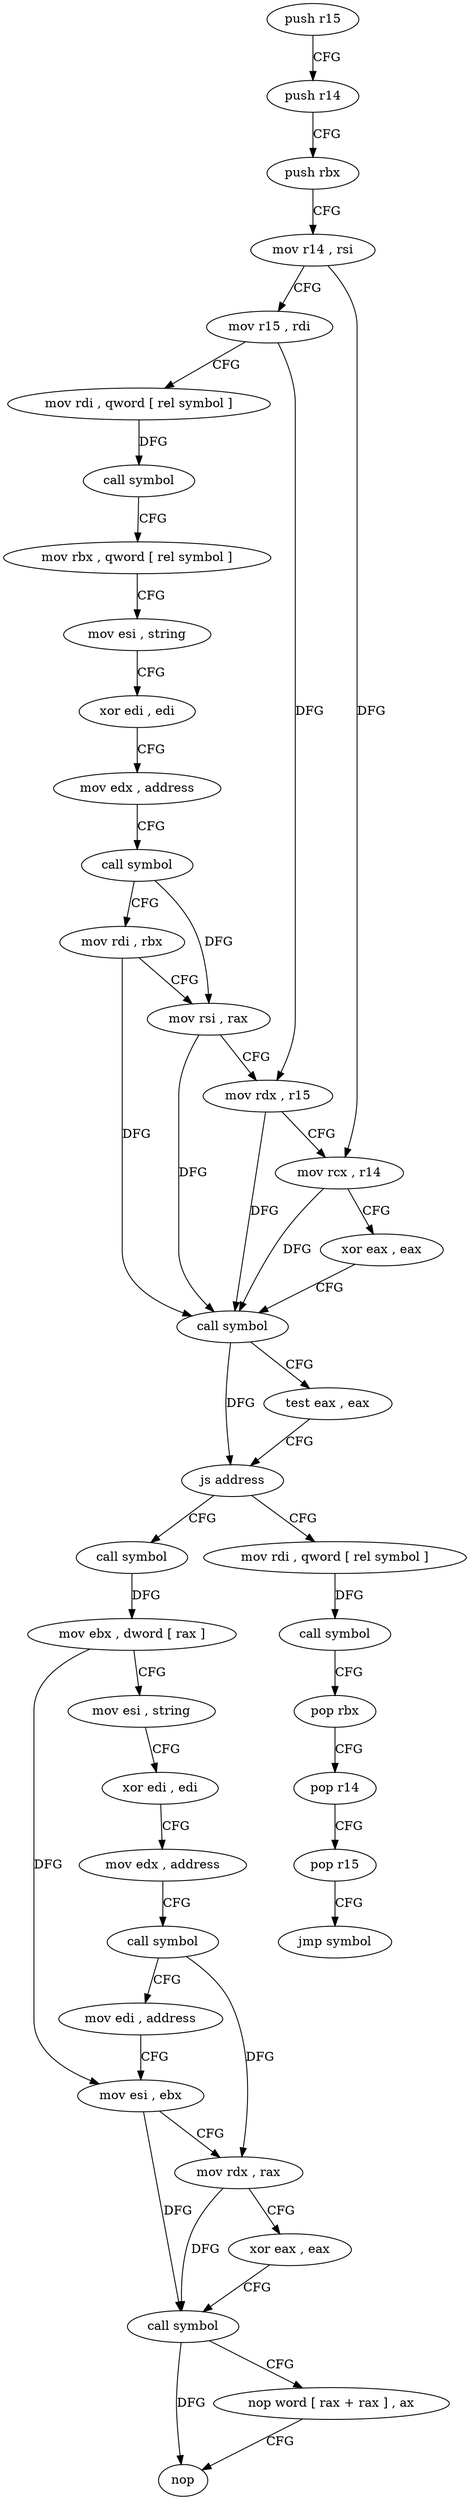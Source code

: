 digraph "func" {
"4213920" [label = "push r15" ]
"4213922" [label = "push r14" ]
"4213924" [label = "push rbx" ]
"4213925" [label = "mov r14 , rsi" ]
"4213928" [label = "mov r15 , rdi" ]
"4213931" [label = "mov rdi , qword [ rel symbol ]" ]
"4213938" [label = "call symbol" ]
"4213943" [label = "mov rbx , qword [ rel symbol ]" ]
"4213950" [label = "mov esi , string" ]
"4213955" [label = "xor edi , edi" ]
"4213957" [label = "mov edx , address" ]
"4213962" [label = "call symbol" ]
"4213967" [label = "mov rdi , rbx" ]
"4213970" [label = "mov rsi , rax" ]
"4213973" [label = "mov rdx , r15" ]
"4213976" [label = "mov rcx , r14" ]
"4213979" [label = "xor eax , eax" ]
"4213981" [label = "call symbol" ]
"4213986" [label = "test eax , eax" ]
"4213988" [label = "js address" ]
"4214012" [label = "call symbol" ]
"4213990" [label = "mov rdi , qword [ rel symbol ]" ]
"4214017" [label = "mov ebx , dword [ rax ]" ]
"4214019" [label = "mov esi , string" ]
"4214024" [label = "xor edi , edi" ]
"4214026" [label = "mov edx , address" ]
"4214031" [label = "call symbol" ]
"4214036" [label = "mov edi , address" ]
"4214041" [label = "mov esi , ebx" ]
"4214043" [label = "mov rdx , rax" ]
"4214046" [label = "xor eax , eax" ]
"4214048" [label = "call symbol" ]
"4214053" [label = "nop word [ rax + rax ] , ax" ]
"4214063" [label = "nop" ]
"4213997" [label = "call symbol" ]
"4214002" [label = "pop rbx" ]
"4214003" [label = "pop r14" ]
"4214005" [label = "pop r15" ]
"4214007" [label = "jmp symbol" ]
"4213920" -> "4213922" [ label = "CFG" ]
"4213922" -> "4213924" [ label = "CFG" ]
"4213924" -> "4213925" [ label = "CFG" ]
"4213925" -> "4213928" [ label = "CFG" ]
"4213925" -> "4213976" [ label = "DFG" ]
"4213928" -> "4213931" [ label = "CFG" ]
"4213928" -> "4213973" [ label = "DFG" ]
"4213931" -> "4213938" [ label = "DFG" ]
"4213938" -> "4213943" [ label = "CFG" ]
"4213943" -> "4213950" [ label = "CFG" ]
"4213950" -> "4213955" [ label = "CFG" ]
"4213955" -> "4213957" [ label = "CFG" ]
"4213957" -> "4213962" [ label = "CFG" ]
"4213962" -> "4213967" [ label = "CFG" ]
"4213962" -> "4213970" [ label = "DFG" ]
"4213967" -> "4213970" [ label = "CFG" ]
"4213967" -> "4213981" [ label = "DFG" ]
"4213970" -> "4213973" [ label = "CFG" ]
"4213970" -> "4213981" [ label = "DFG" ]
"4213973" -> "4213976" [ label = "CFG" ]
"4213973" -> "4213981" [ label = "DFG" ]
"4213976" -> "4213979" [ label = "CFG" ]
"4213976" -> "4213981" [ label = "DFG" ]
"4213979" -> "4213981" [ label = "CFG" ]
"4213981" -> "4213986" [ label = "CFG" ]
"4213981" -> "4213988" [ label = "DFG" ]
"4213986" -> "4213988" [ label = "CFG" ]
"4213988" -> "4214012" [ label = "CFG" ]
"4213988" -> "4213990" [ label = "CFG" ]
"4214012" -> "4214017" [ label = "DFG" ]
"4213990" -> "4213997" [ label = "DFG" ]
"4214017" -> "4214019" [ label = "CFG" ]
"4214017" -> "4214041" [ label = "DFG" ]
"4214019" -> "4214024" [ label = "CFG" ]
"4214024" -> "4214026" [ label = "CFG" ]
"4214026" -> "4214031" [ label = "CFG" ]
"4214031" -> "4214036" [ label = "CFG" ]
"4214031" -> "4214043" [ label = "DFG" ]
"4214036" -> "4214041" [ label = "CFG" ]
"4214041" -> "4214043" [ label = "CFG" ]
"4214041" -> "4214048" [ label = "DFG" ]
"4214043" -> "4214046" [ label = "CFG" ]
"4214043" -> "4214048" [ label = "DFG" ]
"4214046" -> "4214048" [ label = "CFG" ]
"4214048" -> "4214053" [ label = "CFG" ]
"4214048" -> "4214063" [ label = "DFG" ]
"4214053" -> "4214063" [ label = "CFG" ]
"4213997" -> "4214002" [ label = "CFG" ]
"4214002" -> "4214003" [ label = "CFG" ]
"4214003" -> "4214005" [ label = "CFG" ]
"4214005" -> "4214007" [ label = "CFG" ]
}
